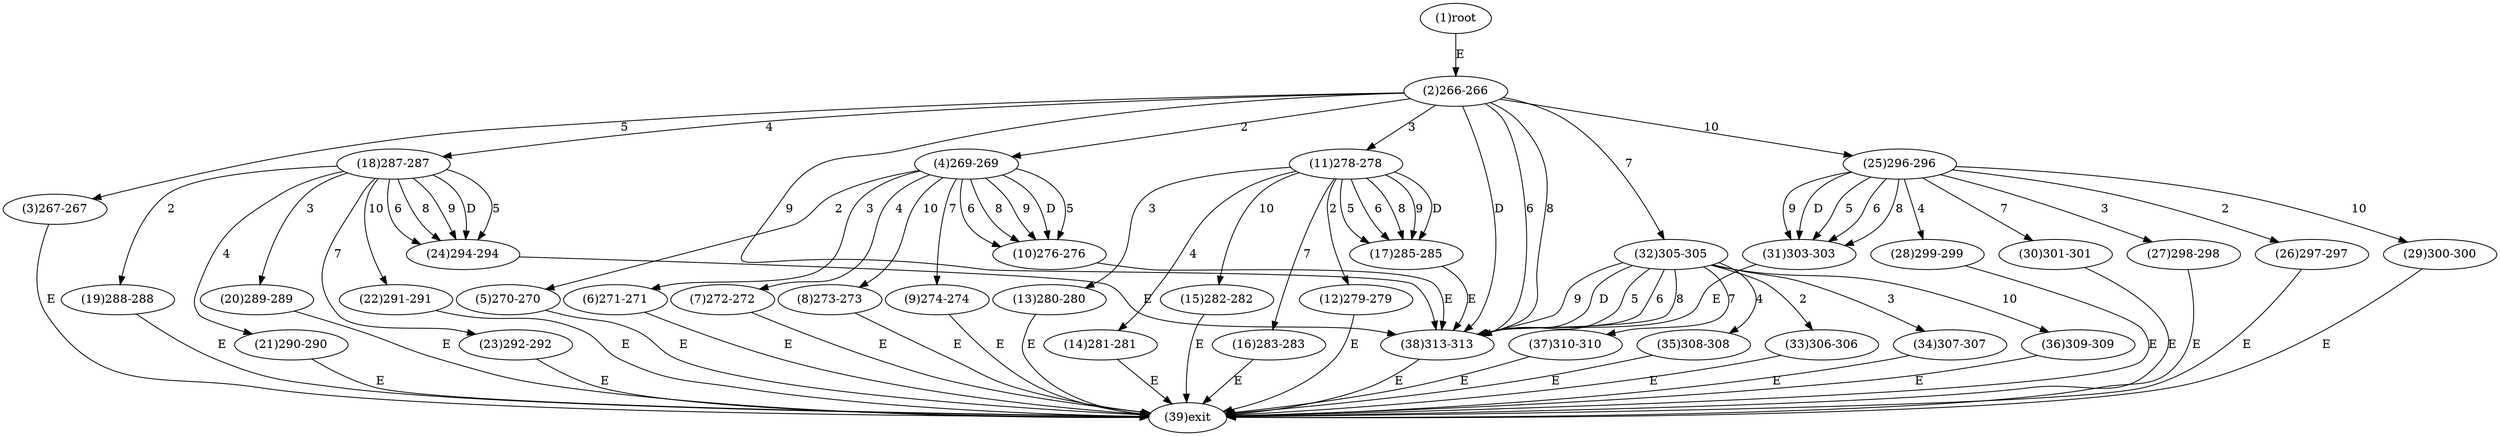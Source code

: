 digraph "" { 
1[ label="(1)root"];
2[ label="(2)266-266"];
3[ label="(3)267-267"];
4[ label="(4)269-269"];
5[ label="(5)270-270"];
6[ label="(6)271-271"];
7[ label="(7)272-272"];
8[ label="(8)273-273"];
9[ label="(9)274-274"];
10[ label="(10)276-276"];
11[ label="(11)278-278"];
12[ label="(12)279-279"];
13[ label="(13)280-280"];
14[ label="(14)281-281"];
15[ label="(15)282-282"];
17[ label="(17)285-285"];
16[ label="(16)283-283"];
19[ label="(19)288-288"];
18[ label="(18)287-287"];
21[ label="(21)290-290"];
20[ label="(20)289-289"];
23[ label="(23)292-292"];
22[ label="(22)291-291"];
25[ label="(25)296-296"];
24[ label="(24)294-294"];
27[ label="(27)298-298"];
26[ label="(26)297-297"];
29[ label="(29)300-300"];
28[ label="(28)299-299"];
31[ label="(31)303-303"];
30[ label="(30)301-301"];
34[ label="(34)307-307"];
35[ label="(35)308-308"];
32[ label="(32)305-305"];
33[ label="(33)306-306"];
38[ label="(38)313-313"];
39[ label="(39)exit"];
36[ label="(36)309-309"];
37[ label="(37)310-310"];
1->2[ label="E"];
2->4[ label="2"];
2->11[ label="3"];
2->18[ label="4"];
2->3[ label="5"];
2->38[ label="6"];
2->32[ label="7"];
2->38[ label="8"];
2->38[ label="9"];
2->25[ label="10"];
2->38[ label="D"];
3->39[ label="E"];
4->5[ label="2"];
4->6[ label="3"];
4->7[ label="4"];
4->10[ label="5"];
4->10[ label="6"];
4->9[ label="7"];
4->10[ label="8"];
4->10[ label="9"];
4->8[ label="10"];
4->10[ label="D"];
5->39[ label="E"];
6->39[ label="E"];
7->39[ label="E"];
8->39[ label="E"];
9->39[ label="E"];
10->38[ label="E"];
11->12[ label="2"];
11->13[ label="3"];
11->14[ label="4"];
11->17[ label="5"];
11->17[ label="6"];
11->16[ label="7"];
11->17[ label="8"];
11->17[ label="9"];
11->15[ label="10"];
11->17[ label="D"];
12->39[ label="E"];
13->39[ label="E"];
14->39[ label="E"];
15->39[ label="E"];
16->39[ label="E"];
17->38[ label="E"];
18->19[ label="2"];
18->20[ label="3"];
18->21[ label="4"];
18->24[ label="5"];
18->24[ label="6"];
18->23[ label="7"];
18->24[ label="8"];
18->24[ label="9"];
18->22[ label="10"];
18->24[ label="D"];
19->39[ label="E"];
20->39[ label="E"];
21->39[ label="E"];
22->39[ label="E"];
23->39[ label="E"];
24->38[ label="E"];
25->26[ label="2"];
25->27[ label="3"];
25->28[ label="4"];
25->31[ label="5"];
25->31[ label="6"];
25->30[ label="7"];
25->31[ label="8"];
25->31[ label="9"];
25->29[ label="10"];
25->31[ label="D"];
26->39[ label="E"];
27->39[ label="E"];
28->39[ label="E"];
29->39[ label="E"];
30->39[ label="E"];
31->38[ label="E"];
32->33[ label="2"];
32->34[ label="3"];
32->35[ label="4"];
32->38[ label="5"];
32->38[ label="6"];
32->37[ label="7"];
32->38[ label="8"];
32->38[ label="9"];
32->36[ label="10"];
32->38[ label="D"];
33->39[ label="E"];
34->39[ label="E"];
35->39[ label="E"];
36->39[ label="E"];
37->39[ label="E"];
38->39[ label="E"];
}